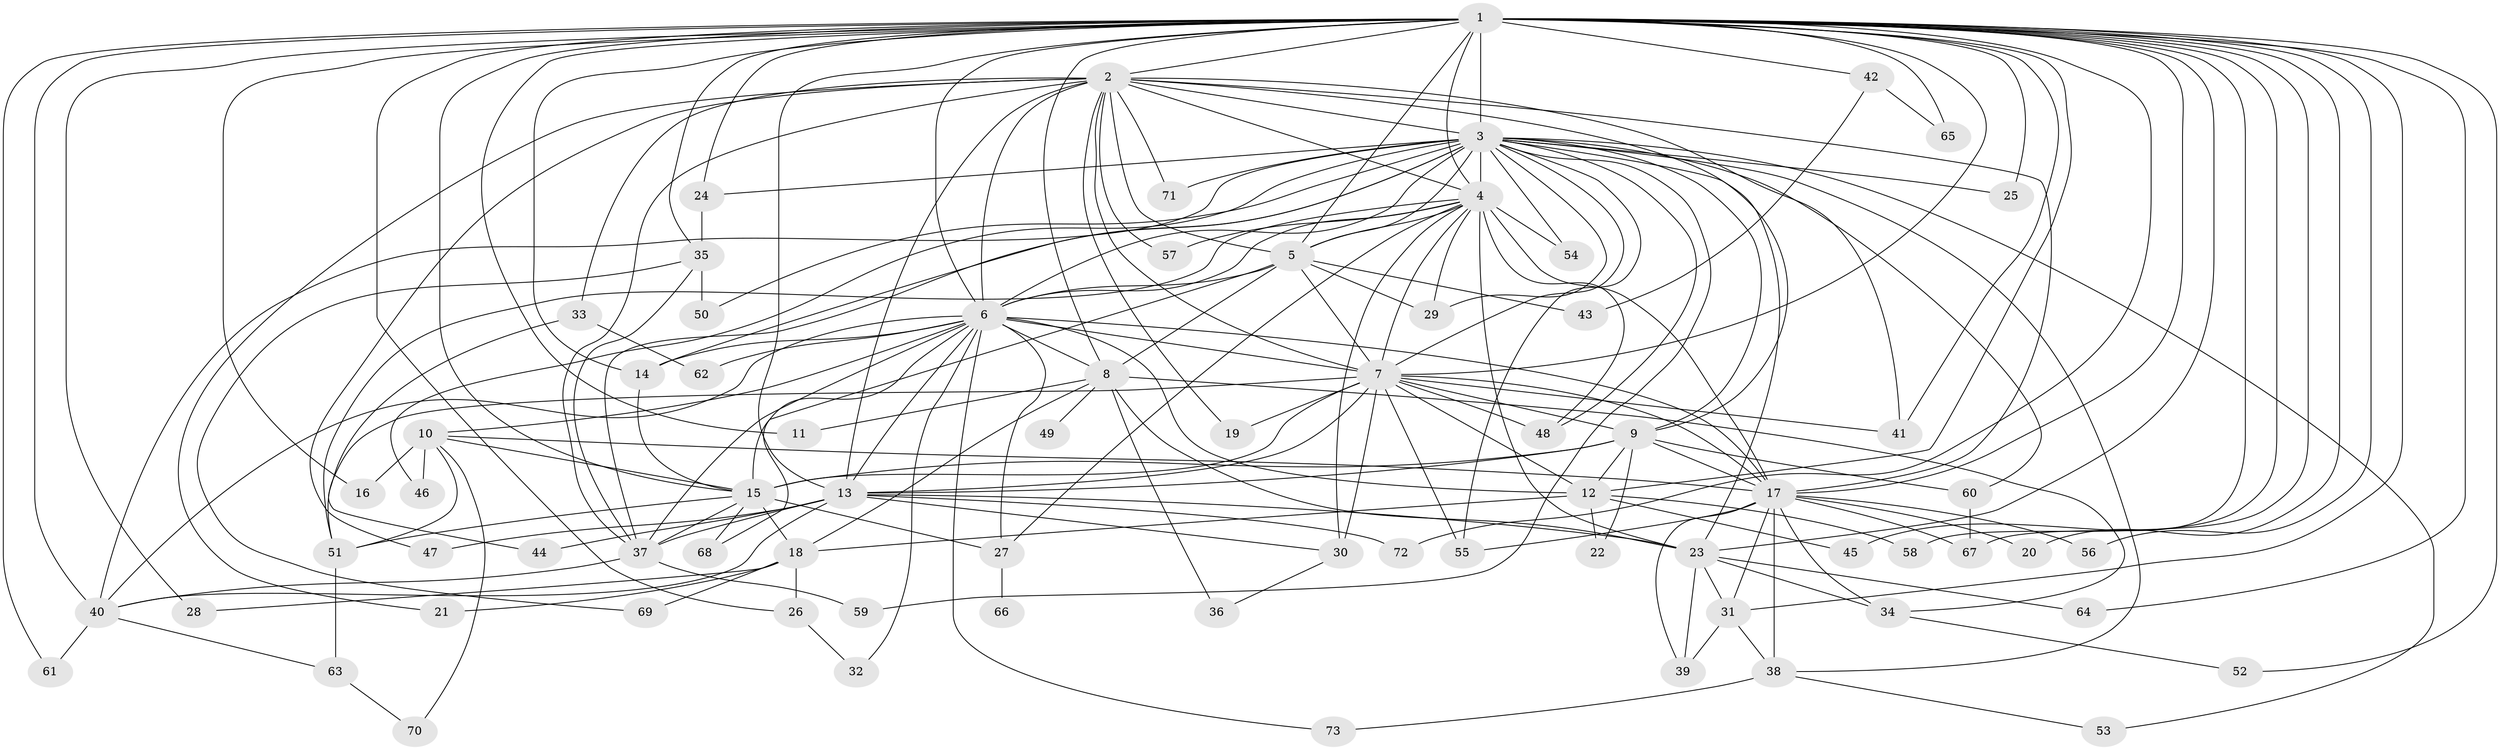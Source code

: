 // original degree distribution, {42: 0.006896551724137931, 24: 0.006896551724137931, 20: 0.006896551724137931, 22: 0.006896551724137931, 16: 0.013793103448275862, 26: 0.006896551724137931, 28: 0.006896551724137931, 17: 0.006896551724137931, 38: 0.006896551724137931, 5: 0.04827586206896552, 3: 0.1793103448275862, 8: 0.020689655172413793, 2: 0.5862068965517241, 4: 0.04827586206896552, 9: 0.006896551724137931, 6: 0.034482758620689655, 7: 0.006896551724137931}
// Generated by graph-tools (version 1.1) at 2025/34/03/09/25 02:34:35]
// undirected, 73 vertices, 189 edges
graph export_dot {
graph [start="1"]
  node [color=gray90,style=filled];
  1;
  2;
  3;
  4;
  5;
  6;
  7;
  8;
  9;
  10;
  11;
  12;
  13;
  14;
  15;
  16;
  17;
  18;
  19;
  20;
  21;
  22;
  23;
  24;
  25;
  26;
  27;
  28;
  29;
  30;
  31;
  32;
  33;
  34;
  35;
  36;
  37;
  38;
  39;
  40;
  41;
  42;
  43;
  44;
  45;
  46;
  47;
  48;
  49;
  50;
  51;
  52;
  53;
  54;
  55;
  56;
  57;
  58;
  59;
  60;
  61;
  62;
  63;
  64;
  65;
  66;
  67;
  68;
  69;
  70;
  71;
  72;
  73;
  1 -- 2 [weight=2.0];
  1 -- 3 [weight=3.0];
  1 -- 4 [weight=2.0];
  1 -- 5 [weight=1.0];
  1 -- 6 [weight=1.0];
  1 -- 7 [weight=1.0];
  1 -- 8 [weight=1.0];
  1 -- 11 [weight=1.0];
  1 -- 12 [weight=1.0];
  1 -- 13 [weight=1.0];
  1 -- 14 [weight=1.0];
  1 -- 15 [weight=2.0];
  1 -- 16 [weight=1.0];
  1 -- 17 [weight=1.0];
  1 -- 20 [weight=1.0];
  1 -- 23 [weight=1.0];
  1 -- 24 [weight=1.0];
  1 -- 25 [weight=1.0];
  1 -- 26 [weight=1.0];
  1 -- 28 [weight=1.0];
  1 -- 31 [weight=1.0];
  1 -- 35 [weight=1.0];
  1 -- 40 [weight=1.0];
  1 -- 41 [weight=1.0];
  1 -- 42 [weight=1.0];
  1 -- 45 [weight=1.0];
  1 -- 52 [weight=1.0];
  1 -- 56 [weight=1.0];
  1 -- 58 [weight=1.0];
  1 -- 61 [weight=1.0];
  1 -- 64 [weight=1.0];
  1 -- 65 [weight=1.0];
  1 -- 67 [weight=1.0];
  1 -- 72 [weight=1.0];
  2 -- 3 [weight=4.0];
  2 -- 4 [weight=4.0];
  2 -- 5 [weight=2.0];
  2 -- 6 [weight=2.0];
  2 -- 7 [weight=2.0];
  2 -- 9 [weight=2.0];
  2 -- 13 [weight=7.0];
  2 -- 17 [weight=2.0];
  2 -- 19 [weight=2.0];
  2 -- 21 [weight=1.0];
  2 -- 33 [weight=1.0];
  2 -- 37 [weight=1.0];
  2 -- 41 [weight=1.0];
  2 -- 47 [weight=1.0];
  2 -- 57 [weight=1.0];
  2 -- 71 [weight=1.0];
  3 -- 4 [weight=4.0];
  3 -- 5 [weight=2.0];
  3 -- 6 [weight=3.0];
  3 -- 7 [weight=3.0];
  3 -- 9 [weight=1.0];
  3 -- 14 [weight=1.0];
  3 -- 23 [weight=1.0];
  3 -- 24 [weight=1.0];
  3 -- 25 [weight=1.0];
  3 -- 29 [weight=1.0];
  3 -- 37 [weight=1.0];
  3 -- 38 [weight=1.0];
  3 -- 40 [weight=1.0];
  3 -- 46 [weight=1.0];
  3 -- 48 [weight=1.0];
  3 -- 50 [weight=1.0];
  3 -- 53 [weight=1.0];
  3 -- 54 [weight=2.0];
  3 -- 55 [weight=1.0];
  3 -- 59 [weight=1.0];
  3 -- 60 [weight=1.0];
  3 -- 71 [weight=1.0];
  4 -- 5 [weight=3.0];
  4 -- 6 [weight=2.0];
  4 -- 7 [weight=2.0];
  4 -- 17 [weight=15.0];
  4 -- 23 [weight=1.0];
  4 -- 27 [weight=1.0];
  4 -- 29 [weight=1.0];
  4 -- 30 [weight=1.0];
  4 -- 48 [weight=1.0];
  4 -- 51 [weight=1.0];
  4 -- 54 [weight=1.0];
  4 -- 57 [weight=1.0];
  5 -- 6 [weight=1.0];
  5 -- 7 [weight=2.0];
  5 -- 8 [weight=2.0];
  5 -- 15 [weight=1.0];
  5 -- 29 [weight=1.0];
  5 -- 43 [weight=1.0];
  6 -- 7 [weight=1.0];
  6 -- 8 [weight=1.0];
  6 -- 10 [weight=1.0];
  6 -- 12 [weight=2.0];
  6 -- 13 [weight=1.0];
  6 -- 14 [weight=1.0];
  6 -- 17 [weight=2.0];
  6 -- 27 [weight=1.0];
  6 -- 32 [weight=1.0];
  6 -- 37 [weight=1.0];
  6 -- 40 [weight=1.0];
  6 -- 62 [weight=1.0];
  6 -- 68 [weight=1.0];
  6 -- 73 [weight=1.0];
  7 -- 9 [weight=1.0];
  7 -- 12 [weight=1.0];
  7 -- 13 [weight=1.0];
  7 -- 15 [weight=12.0];
  7 -- 17 [weight=2.0];
  7 -- 19 [weight=1.0];
  7 -- 30 [weight=2.0];
  7 -- 41 [weight=1.0];
  7 -- 48 [weight=1.0];
  7 -- 51 [weight=1.0];
  7 -- 55 [weight=2.0];
  8 -- 11 [weight=1.0];
  8 -- 18 [weight=1.0];
  8 -- 23 [weight=1.0];
  8 -- 34 [weight=1.0];
  8 -- 36 [weight=1.0];
  8 -- 49 [weight=2.0];
  9 -- 12 [weight=1.0];
  9 -- 13 [weight=1.0];
  9 -- 15 [weight=2.0];
  9 -- 17 [weight=1.0];
  9 -- 22 [weight=1.0];
  9 -- 60 [weight=1.0];
  10 -- 15 [weight=1.0];
  10 -- 16 [weight=1.0];
  10 -- 17 [weight=1.0];
  10 -- 46 [weight=1.0];
  10 -- 51 [weight=1.0];
  10 -- 70 [weight=1.0];
  12 -- 18 [weight=1.0];
  12 -- 22 [weight=1.0];
  12 -- 45 [weight=1.0];
  12 -- 58 [weight=1.0];
  13 -- 23 [weight=1.0];
  13 -- 30 [weight=1.0];
  13 -- 37 [weight=1.0];
  13 -- 40 [weight=1.0];
  13 -- 44 [weight=1.0];
  13 -- 47 [weight=1.0];
  13 -- 72 [weight=1.0];
  14 -- 15 [weight=1.0];
  15 -- 18 [weight=1.0];
  15 -- 27 [weight=1.0];
  15 -- 37 [weight=1.0];
  15 -- 51 [weight=1.0];
  15 -- 68 [weight=1.0];
  17 -- 20 [weight=1.0];
  17 -- 31 [weight=1.0];
  17 -- 34 [weight=1.0];
  17 -- 38 [weight=1.0];
  17 -- 39 [weight=1.0];
  17 -- 55 [weight=1.0];
  17 -- 56 [weight=1.0];
  17 -- 67 [weight=1.0];
  18 -- 21 [weight=1.0];
  18 -- 26 [weight=1.0];
  18 -- 28 [weight=1.0];
  18 -- 69 [weight=1.0];
  23 -- 31 [weight=1.0];
  23 -- 34 [weight=1.0];
  23 -- 39 [weight=1.0];
  23 -- 64 [weight=1.0];
  24 -- 35 [weight=1.0];
  26 -- 32 [weight=1.0];
  27 -- 66 [weight=1.0];
  30 -- 36 [weight=1.0];
  31 -- 38 [weight=1.0];
  31 -- 39 [weight=1.0];
  33 -- 44 [weight=1.0];
  33 -- 62 [weight=1.0];
  34 -- 52 [weight=1.0];
  35 -- 37 [weight=1.0];
  35 -- 50 [weight=1.0];
  35 -- 69 [weight=1.0];
  37 -- 40 [weight=1.0];
  37 -- 59 [weight=1.0];
  38 -- 53 [weight=1.0];
  38 -- 73 [weight=1.0];
  40 -- 61 [weight=1.0];
  40 -- 63 [weight=1.0];
  42 -- 43 [weight=1.0];
  42 -- 65 [weight=1.0];
  51 -- 63 [weight=1.0];
  60 -- 67 [weight=1.0];
  63 -- 70 [weight=1.0];
}
